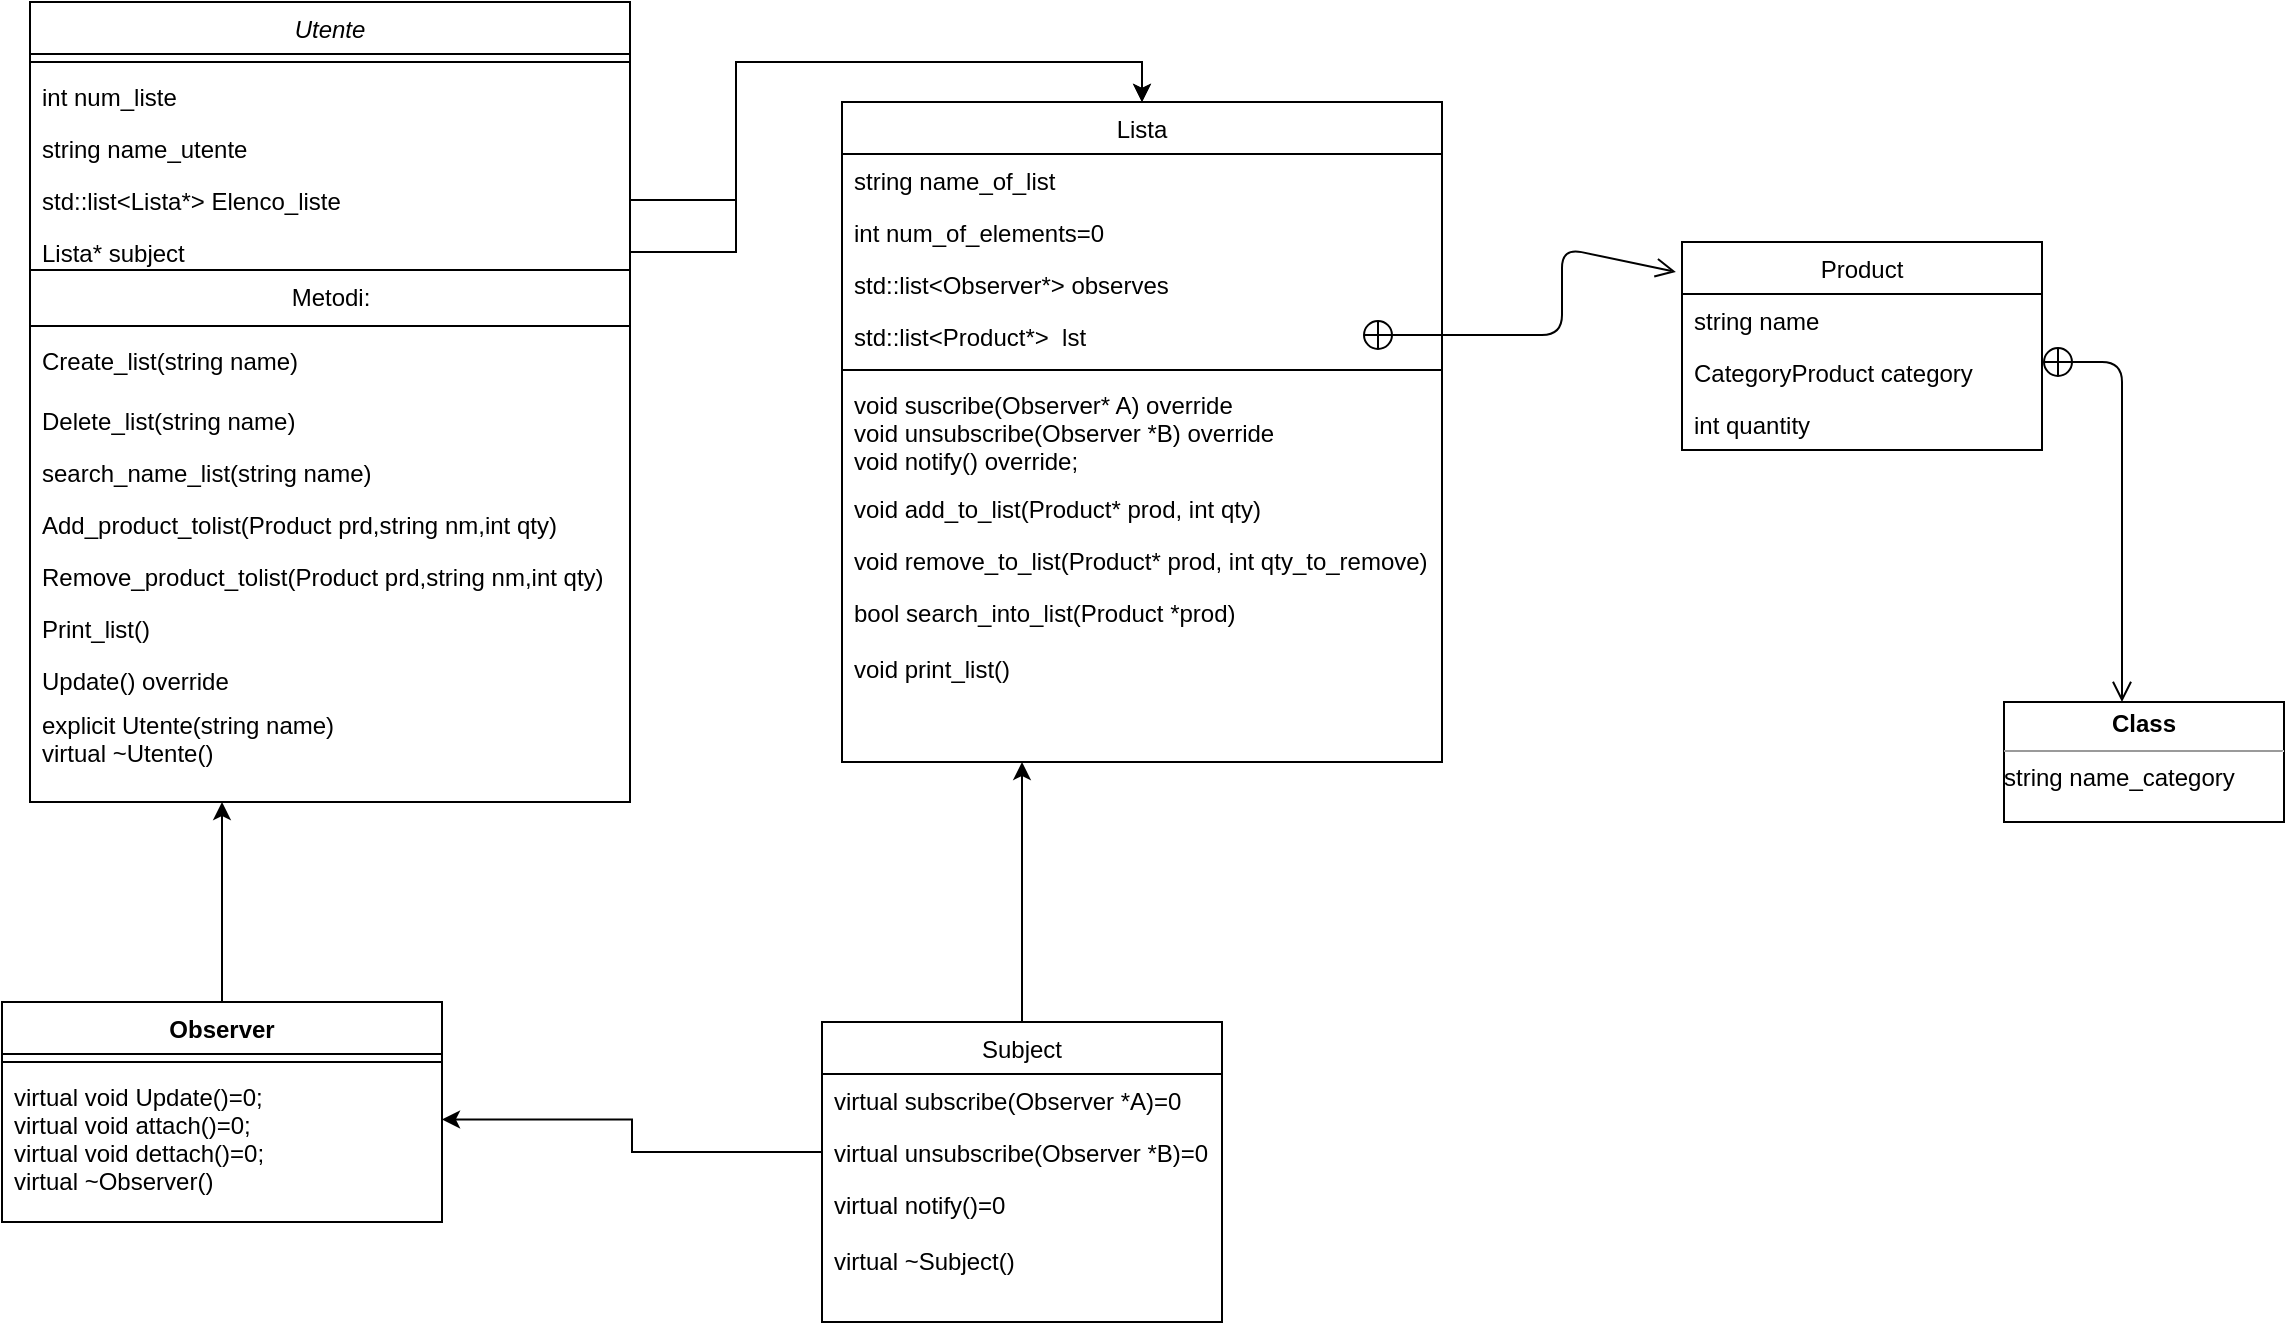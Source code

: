 <mxfile version="14.6.13" type="device"><diagram id="C5RBs43oDa-KdzZeNtuy" name="Page-1"><mxGraphModel dx="1186" dy="585" grid="1" gridSize="10" guides="1" tooltips="1" connect="1" arrows="1" fold="1" page="1" pageScale="1" pageWidth="827" pageHeight="1169" math="0" shadow="0"><root><mxCell id="WIyWlLk6GJQsqaUBKTNV-0"/><mxCell id="WIyWlLk6GJQsqaUBKTNV-1" parent="WIyWlLk6GJQsqaUBKTNV-0"/><mxCell id="zkfFHV4jXpPFQw0GAbJ--0" value="Utente" style="swimlane;fontStyle=2;align=center;verticalAlign=top;childLayout=stackLayout;horizontal=1;startSize=26;horizontalStack=0;resizeParent=1;resizeLast=0;collapsible=1;marginBottom=0;rounded=0;shadow=0;strokeWidth=1;" parent="WIyWlLk6GJQsqaUBKTNV-1" vertex="1"><mxGeometry x="114" width="300" height="400" as="geometry"><mxRectangle x="230" y="140" width="160" height="26" as="alternateBounds"/></mxGeometry></mxCell><mxCell id="zkfFHV4jXpPFQw0GAbJ--4" value="" style="line;html=1;strokeWidth=1;align=left;verticalAlign=middle;spacingTop=-1;spacingLeft=3;spacingRight=3;rotatable=0;labelPosition=right;points=[];portConstraint=eastwest;" parent="zkfFHV4jXpPFQw0GAbJ--0" vertex="1"><mxGeometry y="26" width="300" height="8" as="geometry"/></mxCell><mxCell id="zkfFHV4jXpPFQw0GAbJ--5" value="int num_liste" style="text;align=left;verticalAlign=top;spacingLeft=4;spacingRight=4;overflow=hidden;rotatable=0;points=[[0,0.5],[1,0.5]];portConstraint=eastwest;" parent="zkfFHV4jXpPFQw0GAbJ--0" vertex="1"><mxGeometry y="34" width="300" height="26" as="geometry"/></mxCell><mxCell id="Kq1n9F_RUUH1-0UxU8K--13" value="string name_utente" style="text;strokeColor=none;fillColor=none;align=left;verticalAlign=top;spacingLeft=4;spacingRight=4;overflow=hidden;rotatable=0;points=[[0,0.5],[1,0.5]];portConstraint=eastwest;" parent="zkfFHV4jXpPFQw0GAbJ--0" vertex="1"><mxGeometry y="60" width="300" height="26" as="geometry"/></mxCell><mxCell id="Kq1n9F_RUUH1-0UxU8K--12" value="std::list&lt;Lista*&gt; Elenco_liste" style="text;strokeColor=none;fillColor=none;align=left;verticalAlign=top;spacingLeft=4;spacingRight=4;overflow=hidden;rotatable=0;points=[[0,0.5],[1,0.5]];portConstraint=eastwest;" parent="zkfFHV4jXpPFQw0GAbJ--0" vertex="1"><mxGeometry y="86" width="300" height="26" as="geometry"/></mxCell><mxCell id="Kq1n9F_RUUH1-0UxU8K--15" style="edgeStyle=orthogonalEdgeStyle;rounded=0;orthogonalLoop=1;jettySize=auto;html=1;exitX=1;exitY=0.5;exitDx=0;exitDy=0;" parent="zkfFHV4jXpPFQw0GAbJ--0" source="Kq1n9F_RUUH1-0UxU8K--12" target="Kq1n9F_RUUH1-0UxU8K--12" edge="1"><mxGeometry relative="1" as="geometry"/></mxCell><mxCell id="Kq1n9F_RUUH1-0UxU8K--16" value="Lista* subject" style="text;strokeColor=none;fillColor=none;align=left;verticalAlign=top;spacingLeft=4;spacingRight=4;overflow=hidden;rotatable=0;points=[[0,0.5],[1,0.5]];portConstraint=eastwest;" parent="zkfFHV4jXpPFQw0GAbJ--0" vertex="1"><mxGeometry y="112" width="300" height="26" as="geometry"/></mxCell><mxCell id="Kq1n9F_RUUH1-0UxU8K--42" value="Metodi:" style="text;html=1;align=center;verticalAlign=middle;resizable=0;points=[];autosize=1;strokeColor=none;" parent="zkfFHV4jXpPFQw0GAbJ--0" vertex="1"><mxGeometry y="138" width="300" height="20" as="geometry"/></mxCell><mxCell id="Kq1n9F_RUUH1-0UxU8K--56" value="" style="line;strokeWidth=1;fillColor=none;align=left;verticalAlign=middle;spacingTop=-1;spacingLeft=3;spacingRight=3;rotatable=0;labelPosition=right;points=[];portConstraint=eastwest;" parent="zkfFHV4jXpPFQw0GAbJ--0" vertex="1"><mxGeometry y="158" width="300" height="8" as="geometry"/></mxCell><mxCell id="Kq1n9F_RUUH1-0UxU8K--47" value="Create_list(string name)" style="text;strokeColor=none;fillColor=none;align=left;verticalAlign=top;spacingLeft=4;spacingRight=4;overflow=hidden;rotatable=0;points=[[0,0.5],[1,0.5]];portConstraint=eastwest;" parent="zkfFHV4jXpPFQw0GAbJ--0" vertex="1"><mxGeometry y="166" width="300" height="30" as="geometry"/></mxCell><mxCell id="Kq1n9F_RUUH1-0UxU8K--48" value="Delete_list(string name)" style="text;strokeColor=none;fillColor=none;align=left;verticalAlign=top;spacingLeft=4;spacingRight=4;overflow=hidden;rotatable=0;points=[[0,0.5],[1,0.5]];portConstraint=eastwest;" parent="zkfFHV4jXpPFQw0GAbJ--0" vertex="1"><mxGeometry y="196" width="300" height="26" as="geometry"/></mxCell><mxCell id="Kq1n9F_RUUH1-0UxU8K--49" value="search_name_list(string name)" style="text;strokeColor=none;fillColor=none;align=left;verticalAlign=top;spacingLeft=4;spacingRight=4;overflow=hidden;rotatable=0;points=[[0,0.5],[1,0.5]];portConstraint=eastwest;" parent="zkfFHV4jXpPFQw0GAbJ--0" vertex="1"><mxGeometry y="222" width="300" height="26" as="geometry"/></mxCell><mxCell id="Kq1n9F_RUUH1-0UxU8K--50" value="Add_product_tolist(Product prd,string nm,int qty)" style="text;strokeColor=none;fillColor=none;align=left;verticalAlign=top;spacingLeft=4;spacingRight=4;overflow=hidden;rotatable=0;points=[[0,0.5],[1,0.5]];portConstraint=eastwest;" parent="zkfFHV4jXpPFQw0GAbJ--0" vertex="1"><mxGeometry y="248" width="300" height="26" as="geometry"/></mxCell><mxCell id="Kq1n9F_RUUH1-0UxU8K--52" value="Remove_product_tolist(Product prd,string nm,int qty)" style="text;strokeColor=none;fillColor=none;align=left;verticalAlign=top;spacingLeft=4;spacingRight=4;overflow=hidden;rotatable=0;points=[[0,0.5],[1,0.5]];portConstraint=eastwest;" parent="zkfFHV4jXpPFQw0GAbJ--0" vertex="1"><mxGeometry y="274" width="300" height="26" as="geometry"/></mxCell><mxCell id="Kq1n9F_RUUH1-0UxU8K--54" value="Print_list()" style="text;strokeColor=none;fillColor=none;align=left;verticalAlign=top;spacingLeft=4;spacingRight=4;overflow=hidden;rotatable=0;points=[[0,0.5],[1,0.5]];portConstraint=eastwest;" parent="zkfFHV4jXpPFQw0GAbJ--0" vertex="1"><mxGeometry y="300" width="300" height="26" as="geometry"/></mxCell><mxCell id="Kq1n9F_RUUH1-0UxU8K--55" value="Update() override" style="text;strokeColor=none;fillColor=none;align=left;verticalAlign=top;spacingLeft=4;spacingRight=4;overflow=hidden;rotatable=0;points=[[0,0.5],[1,0.5]];portConstraint=eastwest;" parent="zkfFHV4jXpPFQw0GAbJ--0" vertex="1"><mxGeometry y="326" width="300" height="22" as="geometry"/></mxCell><mxCell id="Kq1n9F_RUUH1-0UxU8K--289" value="explicit Utente(string name)&#10;virtual ~Utente()" style="text;strokeColor=none;fillColor=none;align=left;verticalAlign=top;spacingLeft=4;spacingRight=4;overflow=hidden;rotatable=0;points=[[0,0.5],[1,0.5]];portConstraint=eastwest;" parent="zkfFHV4jXpPFQw0GAbJ--0" vertex="1"><mxGeometry y="348" width="300" height="32" as="geometry"/></mxCell><mxCell id="zkfFHV4jXpPFQw0GAbJ--17" value="Lista" style="swimlane;fontStyle=0;align=center;verticalAlign=top;childLayout=stackLayout;horizontal=1;startSize=26;horizontalStack=0;resizeParent=1;resizeLast=0;collapsible=1;marginBottom=0;rounded=0;shadow=0;strokeWidth=1;" parent="WIyWlLk6GJQsqaUBKTNV-1" vertex="1"><mxGeometry x="520" y="50" width="300" height="330" as="geometry"><mxRectangle x="520" y="50" width="160" height="26" as="alternateBounds"/></mxGeometry></mxCell><mxCell id="zkfFHV4jXpPFQw0GAbJ--18" value="string name_of_list" style="text;align=left;verticalAlign=top;spacingLeft=4;spacingRight=4;overflow=hidden;rotatable=0;points=[[0,0.5],[1,0.5]];portConstraint=eastwest;" parent="zkfFHV4jXpPFQw0GAbJ--17" vertex="1"><mxGeometry y="26" width="300" height="26" as="geometry"/></mxCell><mxCell id="zkfFHV4jXpPFQw0GAbJ--19" value="int num_of_elements=0" style="text;align=left;verticalAlign=top;spacingLeft=4;spacingRight=4;overflow=hidden;rotatable=0;points=[[0,0.5],[1,0.5]];portConstraint=eastwest;rounded=0;shadow=0;html=0;" parent="zkfFHV4jXpPFQw0GAbJ--17" vertex="1"><mxGeometry y="52" width="300" height="26" as="geometry"/></mxCell><mxCell id="zkfFHV4jXpPFQw0GAbJ--20" value="std::list&lt;Observer*&gt; observes" style="text;align=left;verticalAlign=top;spacingLeft=4;spacingRight=4;overflow=hidden;rotatable=0;points=[[0,0.5],[1,0.5]];portConstraint=eastwest;rounded=0;shadow=0;html=0;" parent="zkfFHV4jXpPFQw0GAbJ--17" vertex="1"><mxGeometry y="78" width="300" height="26" as="geometry"/></mxCell><mxCell id="Kq1n9F_RUUH1-0UxU8K--295" value="" style="endArrow=open;startArrow=circlePlus;endFill=0;startFill=0;endSize=8;html=1;entryX=-0.017;entryY=0.144;entryDx=0;entryDy=0;entryPerimeter=0;" parent="zkfFHV4jXpPFQw0GAbJ--17" target="Kq1n9F_RUUH1-0UxU8K--300" edge="1"><mxGeometry width="160" relative="1" as="geometry"><mxPoint x="260" y="116.5" as="sourcePoint"/><mxPoint x="420" y="116.5" as="targetPoint"/><Array as="points"><mxPoint x="360" y="116.5"/><mxPoint x="360" y="73"/></Array></mxGeometry></mxCell><mxCell id="zkfFHV4jXpPFQw0GAbJ--21" value="std::list&lt;Product*&gt;  lst" style="text;align=left;verticalAlign=top;spacingLeft=4;spacingRight=4;overflow=hidden;rotatable=0;points=[[0,0.5],[1,0.5]];portConstraint=eastwest;rounded=0;shadow=0;html=0;" parent="zkfFHV4jXpPFQw0GAbJ--17" vertex="1"><mxGeometry y="104" width="300" height="26" as="geometry"/></mxCell><mxCell id="zkfFHV4jXpPFQw0GAbJ--23" value="" style="line;html=1;strokeWidth=1;align=left;verticalAlign=middle;spacingTop=-1;spacingLeft=3;spacingRight=3;rotatable=0;labelPosition=right;points=[];portConstraint=eastwest;" parent="zkfFHV4jXpPFQw0GAbJ--17" vertex="1"><mxGeometry y="130" width="300" height="8" as="geometry"/></mxCell><mxCell id="zkfFHV4jXpPFQw0GAbJ--25" value="void suscribe(Observer* A) override&#10;void unsubscribe(Observer *B) override&#10;void notify() override;&#10;" style="text;align=left;verticalAlign=top;spacingLeft=4;spacingRight=4;overflow=hidden;rotatable=0;points=[[0,0.5],[1,0.5]];portConstraint=eastwest;" parent="zkfFHV4jXpPFQw0GAbJ--17" vertex="1"><mxGeometry y="138" width="300" height="52" as="geometry"/></mxCell><mxCell id="Kq1n9F_RUUH1-0UxU8K--306" value="void add_to_list(Product* prod, int qty)" style="text;strokeColor=none;fillColor=none;align=left;verticalAlign=top;spacingLeft=4;spacingRight=4;overflow=hidden;rotatable=0;points=[[0,0.5],[1,0.5]];portConstraint=eastwest;" parent="zkfFHV4jXpPFQw0GAbJ--17" vertex="1"><mxGeometry y="190" width="300" height="26" as="geometry"/></mxCell><mxCell id="Kq1n9F_RUUH1-0UxU8K--307" value="void remove_to_list(Product* prod, int qty_to_remove)" style="text;strokeColor=none;fillColor=none;align=left;verticalAlign=top;spacingLeft=4;spacingRight=4;overflow=hidden;rotatable=0;points=[[0,0.5],[1,0.5]];portConstraint=eastwest;" parent="zkfFHV4jXpPFQw0GAbJ--17" vertex="1"><mxGeometry y="216" width="300" height="26" as="geometry"/></mxCell><mxCell id="Kq1n9F_RUUH1-0UxU8K--308" value="bool search_into_list(Product *prod)" style="text;strokeColor=none;fillColor=none;align=left;verticalAlign=top;spacingLeft=4;spacingRight=4;overflow=hidden;rotatable=0;points=[[0,0.5],[1,0.5]];portConstraint=eastwest;" parent="zkfFHV4jXpPFQw0GAbJ--17" vertex="1"><mxGeometry y="242" width="300" height="28" as="geometry"/></mxCell><mxCell id="Kq1n9F_RUUH1-0UxU8K--309" value="void print_list()&#10;&#10;virtual ~Lista()" style="text;strokeColor=none;fillColor=none;align=left;verticalAlign=top;spacingLeft=4;spacingRight=4;overflow=hidden;rotatable=0;points=[[0,0.5],[1,0.5]];portConstraint=eastwest;" parent="zkfFHV4jXpPFQw0GAbJ--17" vertex="1"><mxGeometry y="270" width="300" height="20" as="geometry"/></mxCell><mxCell id="YhbqaAz5QJjBpI76B-R7-0" style="edgeStyle=orthogonalEdgeStyle;rounded=0;orthogonalLoop=1;jettySize=auto;html=1;exitX=0.5;exitY=0;exitDx=0;exitDy=0;" parent="WIyWlLk6GJQsqaUBKTNV-1" source="Kq1n9F_RUUH1-0UxU8K--2" edge="1"><mxGeometry relative="1" as="geometry"><mxPoint x="210" y="400" as="targetPoint"/></mxGeometry></mxCell><mxCell id="Kq1n9F_RUUH1-0UxU8K--2" value="Observer" style="swimlane;fontStyle=1;align=center;verticalAlign=top;childLayout=stackLayout;horizontal=1;startSize=26;horizontalStack=0;resizeParent=1;resizeParentMax=0;resizeLast=0;collapsible=1;marginBottom=0;" parent="WIyWlLk6GJQsqaUBKTNV-1" vertex="1"><mxGeometry x="100" y="500" width="220" height="110" as="geometry"/></mxCell><mxCell id="Kq1n9F_RUUH1-0UxU8K--4" value="" style="line;strokeWidth=1;fillColor=none;align=left;verticalAlign=middle;spacingTop=-1;spacingLeft=3;spacingRight=3;rotatable=0;labelPosition=right;points=[];portConstraint=eastwest;" parent="Kq1n9F_RUUH1-0UxU8K--2" vertex="1"><mxGeometry y="26" width="220" height="8" as="geometry"/></mxCell><mxCell id="Kq1n9F_RUUH1-0UxU8K--5" value="virtual void Update()=0;&#10;virtual void attach()=0;&#10;virtual void dettach()=0;&#10;virtual ~Observer()&#10;" style="text;strokeColor=none;fillColor=none;align=left;verticalAlign=top;spacingLeft=4;spacingRight=4;overflow=hidden;rotatable=0;points=[[0,0.5],[1,0.5]];portConstraint=eastwest;" parent="Kq1n9F_RUUH1-0UxU8K--2" vertex="1"><mxGeometry y="34" width="220" height="76" as="geometry"/></mxCell><mxCell id="Kq1n9F_RUUH1-0UxU8K--18" style="edgeStyle=orthogonalEdgeStyle;rounded=0;orthogonalLoop=1;jettySize=auto;html=1;exitX=1;exitY=0.5;exitDx=0;exitDy=0;entryX=0.5;entryY=0;entryDx=0;entryDy=0;" parent="WIyWlLk6GJQsqaUBKTNV-1" source="Kq1n9F_RUUH1-0UxU8K--16" target="zkfFHV4jXpPFQw0GAbJ--17" edge="1"><mxGeometry relative="1" as="geometry"><mxPoint x="410" y="120" as="targetPoint"/></mxGeometry></mxCell><mxCell id="Kq1n9F_RUUH1-0UxU8K--310" style="edgeStyle=orthogonalEdgeStyle;rounded=0;orthogonalLoop=1;jettySize=auto;html=1;" parent="WIyWlLk6GJQsqaUBKTNV-1" source="Kq1n9F_RUUH1-0UxU8K--37" edge="1"><mxGeometry relative="1" as="geometry"><mxPoint x="610" y="380" as="targetPoint"/></mxGeometry></mxCell><mxCell id="Kq1n9F_RUUH1-0UxU8K--37" value="Subject" style="swimlane;fontStyle=0;childLayout=stackLayout;horizontal=1;startSize=26;fillColor=none;horizontalStack=0;resizeParent=1;resizeParentMax=0;resizeLast=0;collapsible=1;marginBottom=0;" parent="WIyWlLk6GJQsqaUBKTNV-1" vertex="1"><mxGeometry x="510" y="510" width="200" height="150" as="geometry"/></mxCell><mxCell id="Kq1n9F_RUUH1-0UxU8K--38" value="virtual subscribe(Observer *A)=0" style="text;strokeColor=none;fillColor=none;align=left;verticalAlign=top;spacingLeft=4;spacingRight=4;overflow=hidden;rotatable=0;points=[[0,0.5],[1,0.5]];portConstraint=eastwest;" parent="Kq1n9F_RUUH1-0UxU8K--37" vertex="1"><mxGeometry y="26" width="200" height="26" as="geometry"/></mxCell><mxCell id="Kq1n9F_RUUH1-0UxU8K--39" value="virtual unsubscribe(Observer *B)=0" style="text;strokeColor=none;fillColor=none;align=left;verticalAlign=top;spacingLeft=4;spacingRight=4;overflow=hidden;rotatable=0;points=[[0,0.5],[1,0.5]];portConstraint=eastwest;" parent="Kq1n9F_RUUH1-0UxU8K--37" vertex="1"><mxGeometry y="52" width="200" height="26" as="geometry"/></mxCell><mxCell id="Kq1n9F_RUUH1-0UxU8K--40" value="virtual notify()=0&#10;&#10;virtual ~Subject()" style="text;strokeColor=none;fillColor=none;align=left;verticalAlign=top;spacingLeft=4;spacingRight=4;overflow=hidden;rotatable=0;points=[[0,0.5],[1,0.5]];portConstraint=eastwest;" parent="Kq1n9F_RUUH1-0UxU8K--37" vertex="1"><mxGeometry y="78" width="200" height="72" as="geometry"/></mxCell><mxCell id="Kq1n9F_RUUH1-0UxU8K--46" value="" style="line;strokeWidth=1;fillColor=none;align=left;verticalAlign=middle;spacingTop=-1;spacingLeft=3;spacingRight=3;rotatable=0;labelPosition=right;points=[];portConstraint=eastwest;" parent="WIyWlLk6GJQsqaUBKTNV-1" vertex="1"><mxGeometry x="114" y="130" width="300" height="8" as="geometry"/></mxCell><mxCell id="Kq1n9F_RUUH1-0UxU8K--300" value="Product" style="swimlane;fontStyle=0;childLayout=stackLayout;horizontal=1;startSize=26;fillColor=none;horizontalStack=0;resizeParent=1;resizeParentMax=0;resizeLast=0;collapsible=1;marginBottom=0;" parent="WIyWlLk6GJQsqaUBKTNV-1" vertex="1"><mxGeometry x="940" y="120" width="180" height="104" as="geometry"/></mxCell><mxCell id="Kq1n9F_RUUH1-0UxU8K--301" value="string name" style="text;strokeColor=none;fillColor=none;align=left;verticalAlign=top;spacingLeft=4;spacingRight=4;overflow=hidden;rotatable=0;points=[[0,0.5],[1,0.5]];portConstraint=eastwest;" parent="Kq1n9F_RUUH1-0UxU8K--300" vertex="1"><mxGeometry y="26" width="180" height="26" as="geometry"/></mxCell><mxCell id="Kq1n9F_RUUH1-0UxU8K--302" value="CategoryProduct category" style="text;strokeColor=none;fillColor=none;align=left;verticalAlign=top;spacingLeft=4;spacingRight=4;overflow=hidden;rotatable=0;points=[[0,0.5],[1,0.5]];portConstraint=eastwest;" parent="Kq1n9F_RUUH1-0UxU8K--300" vertex="1"><mxGeometry y="52" width="180" height="26" as="geometry"/></mxCell><mxCell id="Kq1n9F_RUUH1-0UxU8K--303" value="int quantity" style="text;strokeColor=none;fillColor=none;align=left;verticalAlign=top;spacingLeft=4;spacingRight=4;overflow=hidden;rotatable=0;points=[[0,0.5],[1,0.5]];portConstraint=eastwest;" parent="Kq1n9F_RUUH1-0UxU8K--300" vertex="1"><mxGeometry y="78" width="180" height="26" as="geometry"/></mxCell><mxCell id="Kq1n9F_RUUH1-0UxU8K--304" value="" style="endArrow=open;startArrow=circlePlus;endFill=0;startFill=0;endSize=8;html=1;" parent="WIyWlLk6GJQsqaUBKTNV-1" edge="1"><mxGeometry width="160" relative="1" as="geometry"><mxPoint x="1120" y="180" as="sourcePoint"/><mxPoint x="1160" y="350" as="targetPoint"/><Array as="points"><mxPoint x="1160" y="180"/></Array></mxGeometry></mxCell><mxCell id="Kq1n9F_RUUH1-0UxU8K--305" value="&lt;p style=&quot;margin: 0px ; margin-top: 4px ; text-align: center&quot;&gt;&lt;b&gt;Class&lt;/b&gt;&lt;/p&gt;&lt;hr size=&quot;1&quot;&gt;&lt;div style=&quot;height: 2px&quot;&gt;string name_category&lt;/div&gt;" style="verticalAlign=top;align=left;overflow=fill;fontSize=12;fontFamily=Helvetica;html=1;" parent="WIyWlLk6GJQsqaUBKTNV-1" vertex="1"><mxGeometry x="1101" y="350" width="140" height="60" as="geometry"/></mxCell><mxCell id="Kq1n9F_RUUH1-0UxU8K--311" style="edgeStyle=orthogonalEdgeStyle;rounded=0;orthogonalLoop=1;jettySize=auto;html=1;exitX=1;exitY=0.5;exitDx=0;exitDy=0;entryX=0.5;entryY=0;entryDx=0;entryDy=0;" parent="WIyWlLk6GJQsqaUBKTNV-1" source="Kq1n9F_RUUH1-0UxU8K--12" target="zkfFHV4jXpPFQw0GAbJ--17" edge="1"><mxGeometry relative="1" as="geometry"/></mxCell><mxCell id="2474y4s4fnJjLOaQveJ3-1" style="edgeStyle=orthogonalEdgeStyle;rounded=0;orthogonalLoop=1;jettySize=auto;html=1;exitX=0;exitY=0.5;exitDx=0;exitDy=0;entryX=1;entryY=0.325;entryDx=0;entryDy=0;entryPerimeter=0;" edge="1" parent="WIyWlLk6GJQsqaUBKTNV-1" source="Kq1n9F_RUUH1-0UxU8K--39" target="Kq1n9F_RUUH1-0UxU8K--5"><mxGeometry relative="1" as="geometry"/></mxCell></root></mxGraphModel></diagram></mxfile>